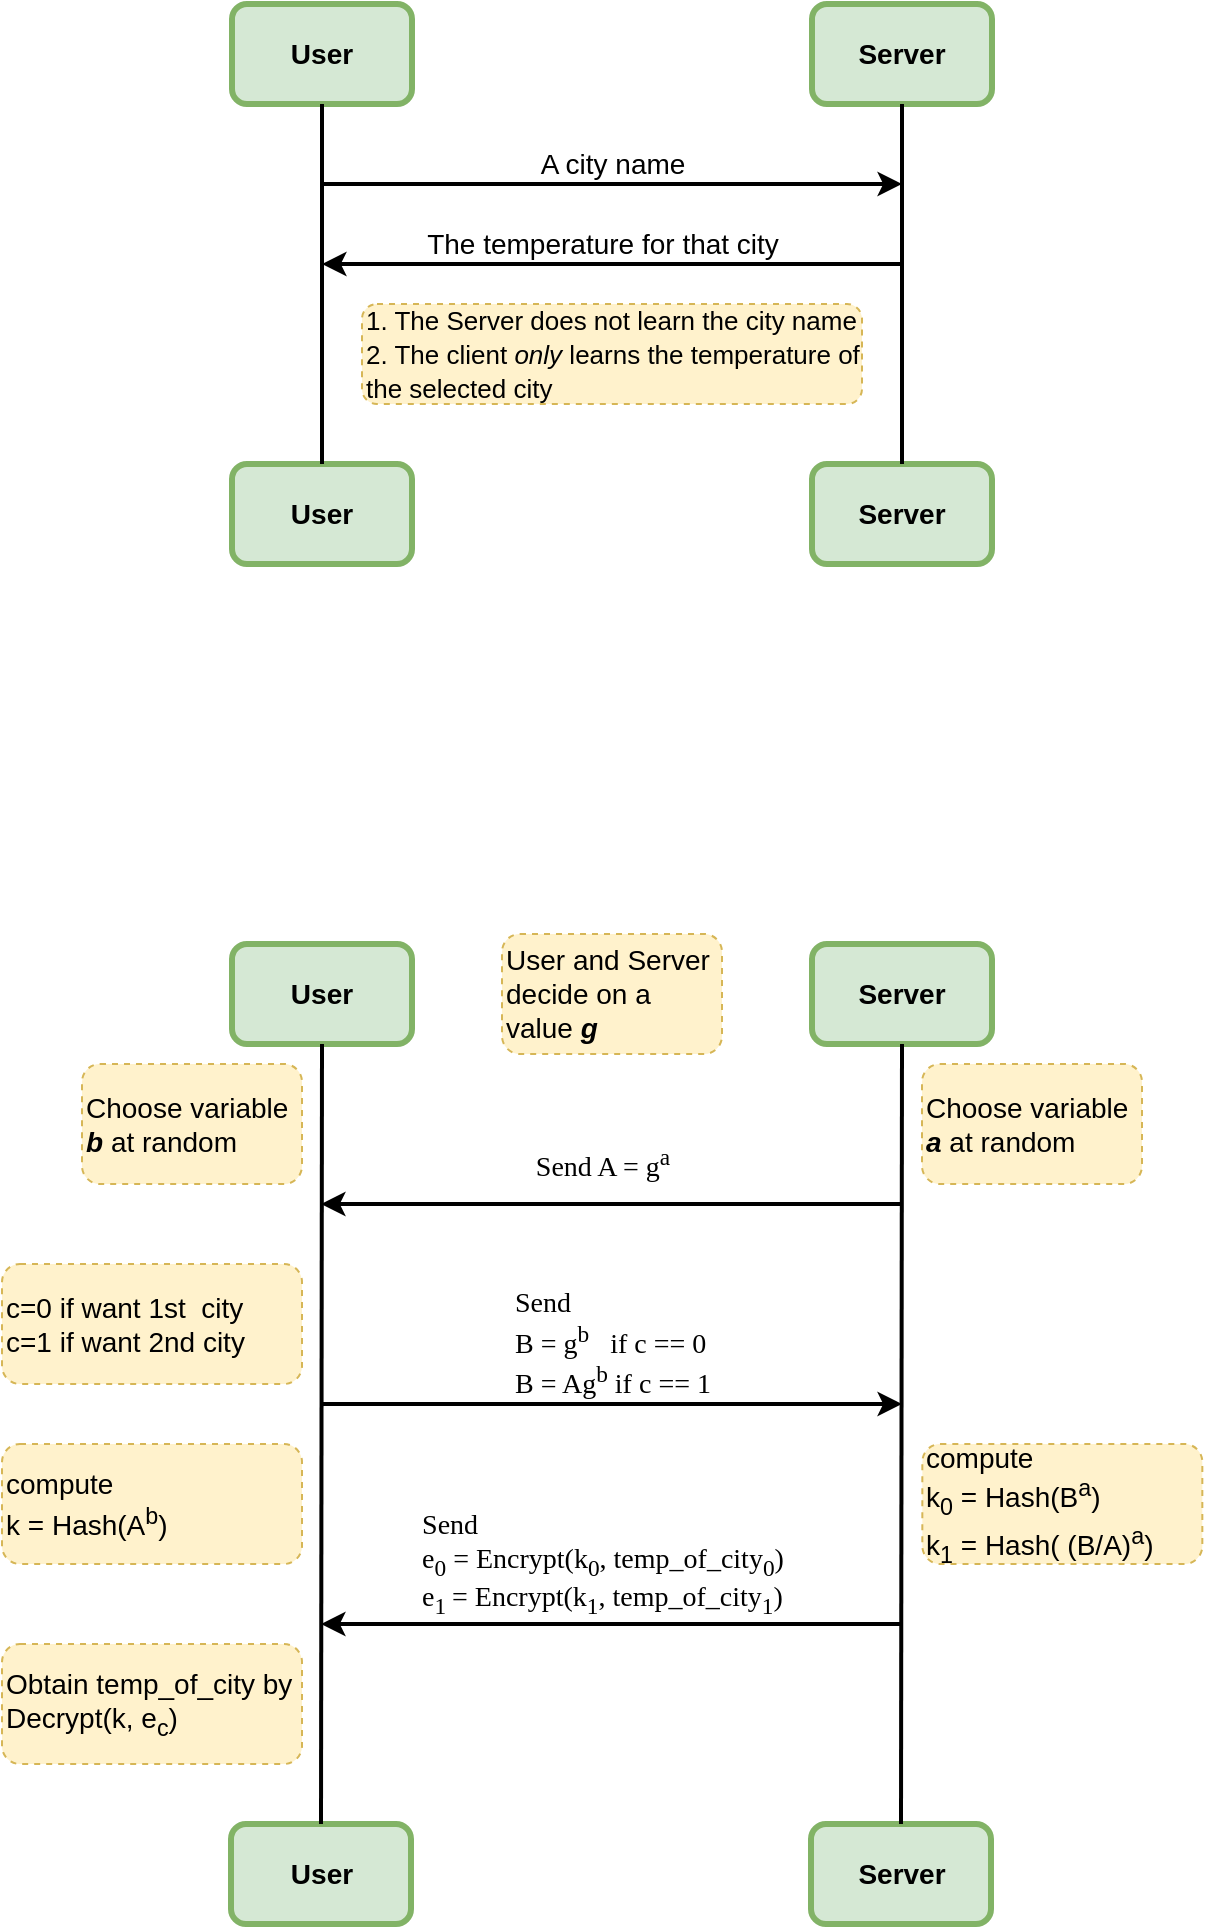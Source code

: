 <mxfile version="10.6.7" type="device"><diagram id="zgL1aSOaC2n_DRBzq5p4" name="Page-1"><mxGraphModel dx="618" dy="971" grid="1" gridSize="10" guides="1" tooltips="1" connect="1" arrows="1" fold="1" page="1" pageScale="1" pageWidth="850" pageHeight="1100" math="0" shadow="0"><root><mxCell id="0"/><mxCell id="1" parent="0"/><mxCell id="mbvv3u2WVwHh6g8qqgCK-1" value="User" style="rounded=1;whiteSpace=wrap;html=1;strokeWidth=3;fontSize=14;fontStyle=1;fillColor=#d5e8d4;strokeColor=#82b366;" vertex="1" parent="1"><mxGeometry x="235" y="120" width="90" height="50" as="geometry"/></mxCell><mxCell id="mbvv3u2WVwHh6g8qqgCK-2" value="Server&lt;br&gt;" style="rounded=1;whiteSpace=wrap;html=1;strokeWidth=3;fontSize=14;fontStyle=1;fillColor=#d5e8d4;strokeColor=#82b366;" vertex="1" parent="1"><mxGeometry x="525" y="120" width="90" height="50" as="geometry"/></mxCell><mxCell id="mbvv3u2WVwHh6g8qqgCK-3" value="User" style="rounded=1;whiteSpace=wrap;html=1;strokeWidth=3;fontSize=14;fontStyle=1;fillColor=#d5e8d4;strokeColor=#82b366;" vertex="1" parent="1"><mxGeometry x="235" y="350" width="90" height="50" as="geometry"/></mxCell><mxCell id="mbvv3u2WVwHh6g8qqgCK-4" value="Server&lt;br&gt;" style="rounded=1;whiteSpace=wrap;html=1;strokeWidth=3;fontSize=14;fontStyle=1;fillColor=#d5e8d4;strokeColor=#82b366;" vertex="1" parent="1"><mxGeometry x="525" y="350" width="90" height="50" as="geometry"/></mxCell><mxCell id="mbvv3u2WVwHh6g8qqgCK-5" value="" style="endArrow=none;html=1;fontSize=14;entryX=0.5;entryY=1;entryDx=0;entryDy=0;exitX=0.5;exitY=0;exitDx=0;exitDy=0;strokeWidth=2;" edge="1" parent="1" source="mbvv3u2WVwHh6g8qqgCK-3" target="mbvv3u2WVwHh6g8qqgCK-1"><mxGeometry width="50" height="50" relative="1" as="geometry"><mxPoint x="230" y="470" as="sourcePoint"/><mxPoint x="280" y="420" as="targetPoint"/></mxGeometry></mxCell><mxCell id="mbvv3u2WVwHh6g8qqgCK-6" value="" style="endArrow=none;html=1;fontSize=14;exitX=0.5;exitY=0;exitDx=0;exitDy=0;strokeWidth=2;entryX=0.5;entryY=1;entryDx=0;entryDy=0;" edge="1" parent="1" source="mbvv3u2WVwHh6g8qqgCK-4" target="mbvv3u2WVwHh6g8qqgCK-2"><mxGeometry width="50" height="50" relative="1" as="geometry"><mxPoint x="570" y="340" as="sourcePoint"/><mxPoint x="590" y="180" as="targetPoint"/></mxGeometry></mxCell><mxCell id="mbvv3u2WVwHh6g8qqgCK-10" value="" style="endArrow=classic;html=1;strokeWidth=2;fontSize=14;" edge="1" parent="1"><mxGeometry width="50" height="50" relative="1" as="geometry"><mxPoint x="280" y="210" as="sourcePoint"/><mxPoint x="570" y="210" as="targetPoint"/></mxGeometry></mxCell><mxCell id="mbvv3u2WVwHh6g8qqgCK-11" value="A city name" style="text;html=1;resizable=0;points=[];align=center;verticalAlign=middle;labelBackgroundColor=none;fontSize=14;" vertex="1" connectable="0" parent="mbvv3u2WVwHh6g8qqgCK-10"><mxGeometry x="-0.017" y="2" relative="1" as="geometry"><mxPoint x="2" y="-8" as="offset"/></mxGeometry></mxCell><mxCell id="mbvv3u2WVwHh6g8qqgCK-16" value="The temperature for that city" style="endArrow=classic;html=1;strokeWidth=2;fontSize=14;labelBackgroundColor=none;" edge="1" parent="1"><mxGeometry x="0.035" y="-10" width="50" height="50" relative="1" as="geometry"><mxPoint x="570" y="250" as="sourcePoint"/><mxPoint x="280" y="250" as="targetPoint"/><mxPoint as="offset"/></mxGeometry></mxCell><mxCell id="mbvv3u2WVwHh6g8qqgCK-17" value="&lt;font style=&quot;font-size: 13px&quot;&gt;1. The Server does not learn the city name&lt;br&gt;2. The client &lt;i&gt;only&lt;/i&gt; learns the temperature of the selected city&lt;br&gt;&lt;/font&gt;" style="rounded=1;whiteSpace=wrap;html=1;strokeWidth=1;fontSize=14;dashed=1;align=left;fillColor=#fff2cc;strokeColor=#d6b656;" vertex="1" parent="1"><mxGeometry x="300" y="270" width="250" height="50" as="geometry"/></mxCell><mxCell id="mbvv3u2WVwHh6g8qqgCK-19" value="User" style="rounded=1;whiteSpace=wrap;html=1;strokeWidth=3;fontSize=14;fontStyle=1;fillColor=#d5e8d4;strokeColor=#82b366;" vertex="1" parent="1"><mxGeometry x="235" y="590" width="90" height="50" as="geometry"/></mxCell><mxCell id="mbvv3u2WVwHh6g8qqgCK-20" value="Server&lt;br&gt;" style="rounded=1;whiteSpace=wrap;html=1;strokeWidth=3;fontSize=14;fontStyle=1;fillColor=#d5e8d4;strokeColor=#82b366;" vertex="1" parent="1"><mxGeometry x="525" y="590" width="90" height="50" as="geometry"/></mxCell><mxCell id="mbvv3u2WVwHh6g8qqgCK-21" value="User" style="rounded=1;whiteSpace=wrap;html=1;strokeWidth=3;fontSize=14;fontStyle=1;fillColor=#d5e8d4;strokeColor=#82b366;" vertex="1" parent="1"><mxGeometry x="234.5" y="1030" width="90" height="50" as="geometry"/></mxCell><mxCell id="mbvv3u2WVwHh6g8qqgCK-22" value="Server&lt;br&gt;" style="rounded=1;whiteSpace=wrap;html=1;strokeWidth=3;fontSize=14;fontStyle=1;fillColor=#d5e8d4;strokeColor=#82b366;" vertex="1" parent="1"><mxGeometry x="524.5" y="1030" width="90" height="50" as="geometry"/></mxCell><mxCell id="mbvv3u2WVwHh6g8qqgCK-23" value="" style="endArrow=none;html=1;fontSize=14;entryX=0.5;entryY=1;entryDx=0;entryDy=0;exitX=0.5;exitY=0;exitDx=0;exitDy=0;strokeWidth=2;" edge="1" source="mbvv3u2WVwHh6g8qqgCK-21" target="mbvv3u2WVwHh6g8qqgCK-19" parent="1"><mxGeometry width="50" height="50" relative="1" as="geometry"><mxPoint x="230" y="940" as="sourcePoint"/><mxPoint x="280" y="890" as="targetPoint"/></mxGeometry></mxCell><mxCell id="mbvv3u2WVwHh6g8qqgCK-24" value="" style="endArrow=none;html=1;fontSize=14;exitX=0.5;exitY=0;exitDx=0;exitDy=0;strokeWidth=2;entryX=0.5;entryY=1;entryDx=0;entryDy=0;" edge="1" source="mbvv3u2WVwHh6g8qqgCK-22" target="mbvv3u2WVwHh6g8qqgCK-20" parent="1"><mxGeometry width="50" height="50" relative="1" as="geometry"><mxPoint x="570" y="810" as="sourcePoint"/><mxPoint x="590" y="650" as="targetPoint"/></mxGeometry></mxCell><mxCell id="mbvv3u2WVwHh6g8qqgCK-27" value="&lt;font face=&quot;Verdana&quot;&gt;Send A = g&lt;sup&gt;a&lt;/sup&gt;&lt;/font&gt;" style="endArrow=classic;html=1;strokeWidth=2;fontSize=14;labelBackgroundColor=none;" edge="1" parent="1"><mxGeometry x="0.031" y="-20" width="50" height="50" relative="1" as="geometry"><mxPoint x="569.5" y="720" as="sourcePoint"/><mxPoint x="279.5" y="720" as="targetPoint"/><mxPoint as="offset"/></mxGeometry></mxCell><mxCell id="mbvv3u2WVwHh6g8qqgCK-28" value="Choose variable &lt;b&gt;&lt;i&gt;a&lt;/i&gt;&lt;/b&gt; at random" style="rounded=1;whiteSpace=wrap;html=1;strokeWidth=1;fontSize=14;dashed=1;align=left;fillColor=#fff2cc;strokeColor=#d6b656;" vertex="1" parent="1"><mxGeometry x="580" y="650" width="110" height="60" as="geometry"/></mxCell><mxCell id="mbvv3u2WVwHh6g8qqgCK-31" value="Choose variable &lt;b&gt;&lt;i&gt;b&lt;/i&gt;&lt;/b&gt; at random" style="rounded=1;whiteSpace=wrap;html=1;strokeWidth=1;fontSize=14;dashed=1;align=left;fillColor=#fff2cc;strokeColor=#d6b656;" vertex="1" parent="1"><mxGeometry x="160" y="650" width="110" height="60" as="geometry"/></mxCell><mxCell id="mbvv3u2WVwHh6g8qqgCK-32" value="User and Server decide on a value &lt;i&gt;&lt;b&gt;g&lt;/b&gt;&lt;/i&gt;" style="rounded=1;whiteSpace=wrap;html=1;strokeWidth=1;fontSize=14;dashed=1;align=left;fillColor=#fff2cc;strokeColor=#d6b656;" vertex="1" parent="1"><mxGeometry x="370" y="585" width="110" height="60" as="geometry"/></mxCell><mxCell id="mbvv3u2WVwHh6g8qqgCK-33" value="c=0 if want 1st&amp;nbsp; city&lt;br&gt;c=1 if want 2nd city&lt;br&gt;" style="rounded=1;whiteSpace=wrap;html=1;strokeWidth=1;fontSize=14;dashed=1;align=left;fillColor=#fff2cc;strokeColor=#d6b656;" vertex="1" parent="1"><mxGeometry x="120" y="750" width="150" height="60" as="geometry"/></mxCell><mxCell id="mbvv3u2WVwHh6g8qqgCK-34" value="" style="endArrow=classic;html=1;strokeWidth=2;fontSize=14;" edge="1" parent="1"><mxGeometry width="50" height="50" relative="1" as="geometry"><mxPoint x="280" y="820" as="sourcePoint"/><mxPoint x="570" y="820" as="targetPoint"/></mxGeometry></mxCell><mxCell id="mbvv3u2WVwHh6g8qqgCK-35" value="&lt;div style=&quot;text-align: left&quot;&gt;&lt;span style=&quot;font-family: &amp;#34;verdana&amp;#34;&quot;&gt;Send&lt;/span&gt;&lt;/div&gt;&lt;font face=&quot;Verdana&quot;&gt;&lt;div style=&quot;text-align: left&quot;&gt;&lt;span&gt;B = g&lt;/span&gt;&lt;sup&gt;b&lt;/sup&gt;&lt;span&gt;&amp;nbsp; &amp;nbsp;if c == 0&lt;/span&gt;&lt;/div&gt;&lt;div style=&quot;text-align: left&quot;&gt;&lt;span&gt;B = Ag&lt;/span&gt;&lt;sup&gt;b&lt;/sup&gt;&lt;span&gt; if c == 1&lt;/span&gt;&lt;/div&gt;&lt;/font&gt;" style="text;html=1;resizable=0;points=[];align=center;verticalAlign=middle;labelBackgroundColor=none;fontSize=14;" vertex="1" connectable="0" parent="mbvv3u2WVwHh6g8qqgCK-34"><mxGeometry x="-0.017" y="2" relative="1" as="geometry"><mxPoint x="2" y="-28" as="offset"/></mxGeometry></mxCell><mxCell id="mbvv3u2WVwHh6g8qqgCK-36" value="compute&lt;br&gt;k = Hash(A&lt;sup&gt;b&lt;/sup&gt;)&lt;br&gt;" style="rounded=1;whiteSpace=wrap;html=1;strokeWidth=1;fontSize=14;dashed=1;align=left;fillColor=#fff2cc;strokeColor=#d6b656;" vertex="1" parent="1"><mxGeometry x="120" y="840" width="150" height="60" as="geometry"/></mxCell><mxCell id="mbvv3u2WVwHh6g8qqgCK-38" value="compute&lt;br&gt;k&lt;sub&gt;0&lt;/sub&gt; = Hash(B&lt;sup&gt;a&lt;/sup&gt;)&lt;br&gt;k&lt;sub&gt;1&lt;/sub&gt; = Hash( (B/A)&lt;sup&gt;a&lt;/sup&gt;)&lt;br&gt;" style="rounded=1;whiteSpace=wrap;html=1;strokeWidth=1;fontSize=14;dashed=1;align=left;fillColor=#fff2cc;strokeColor=#d6b656;" vertex="1" parent="1"><mxGeometry x="580.167" y="840" width="140" height="60" as="geometry"/></mxCell><mxCell id="mbvv3u2WVwHh6g8qqgCK-39" value="&lt;div style=&quot;text-align: left&quot;&gt;&lt;span style=&quot;font-family: &amp;#34;verdana&amp;#34;&quot;&gt;Send&lt;/span&gt;&lt;/div&gt;&lt;font face=&quot;Verdana&quot;&gt;&lt;div style=&quot;text-align: left&quot;&gt;e&lt;sub&gt;0&lt;/sub&gt; = Encrypt(k&lt;sub&gt;0&lt;/sub&gt;, temp_of_city&lt;sub&gt;0&lt;/sub&gt;)&lt;/div&gt;&lt;div style=&quot;text-align: left&quot;&gt;e&lt;sub&gt;1&amp;nbsp;&lt;/sub&gt;= Encrypt(k&lt;sub&gt;1&lt;/sub&gt;, temp_of_city&lt;sub&gt;1&lt;/sub&gt;)&lt;br&gt;&lt;/div&gt;&lt;/font&gt;" style="endArrow=classic;html=1;strokeWidth=2;fontSize=14;labelBackgroundColor=none;" edge="1" parent="1"><mxGeometry x="0.031" y="-30" width="50" height="50" relative="1" as="geometry"><mxPoint x="569.5" y="930" as="sourcePoint"/><mxPoint x="279.5" y="930" as="targetPoint"/><mxPoint as="offset"/></mxGeometry></mxCell><mxCell id="mbvv3u2WVwHh6g8qqgCK-40" value="Obtain temp_of_city by&lt;br&gt;Decrypt(k, e&lt;sub&gt;c&lt;/sub&gt;)&lt;br&gt;" style="rounded=1;whiteSpace=wrap;html=1;strokeWidth=1;fontSize=14;dashed=1;align=left;fillColor=#fff2cc;strokeColor=#d6b656;" vertex="1" parent="1"><mxGeometry x="120" y="940" width="150" height="60" as="geometry"/></mxCell></root></mxGraphModel></diagram></mxfile>